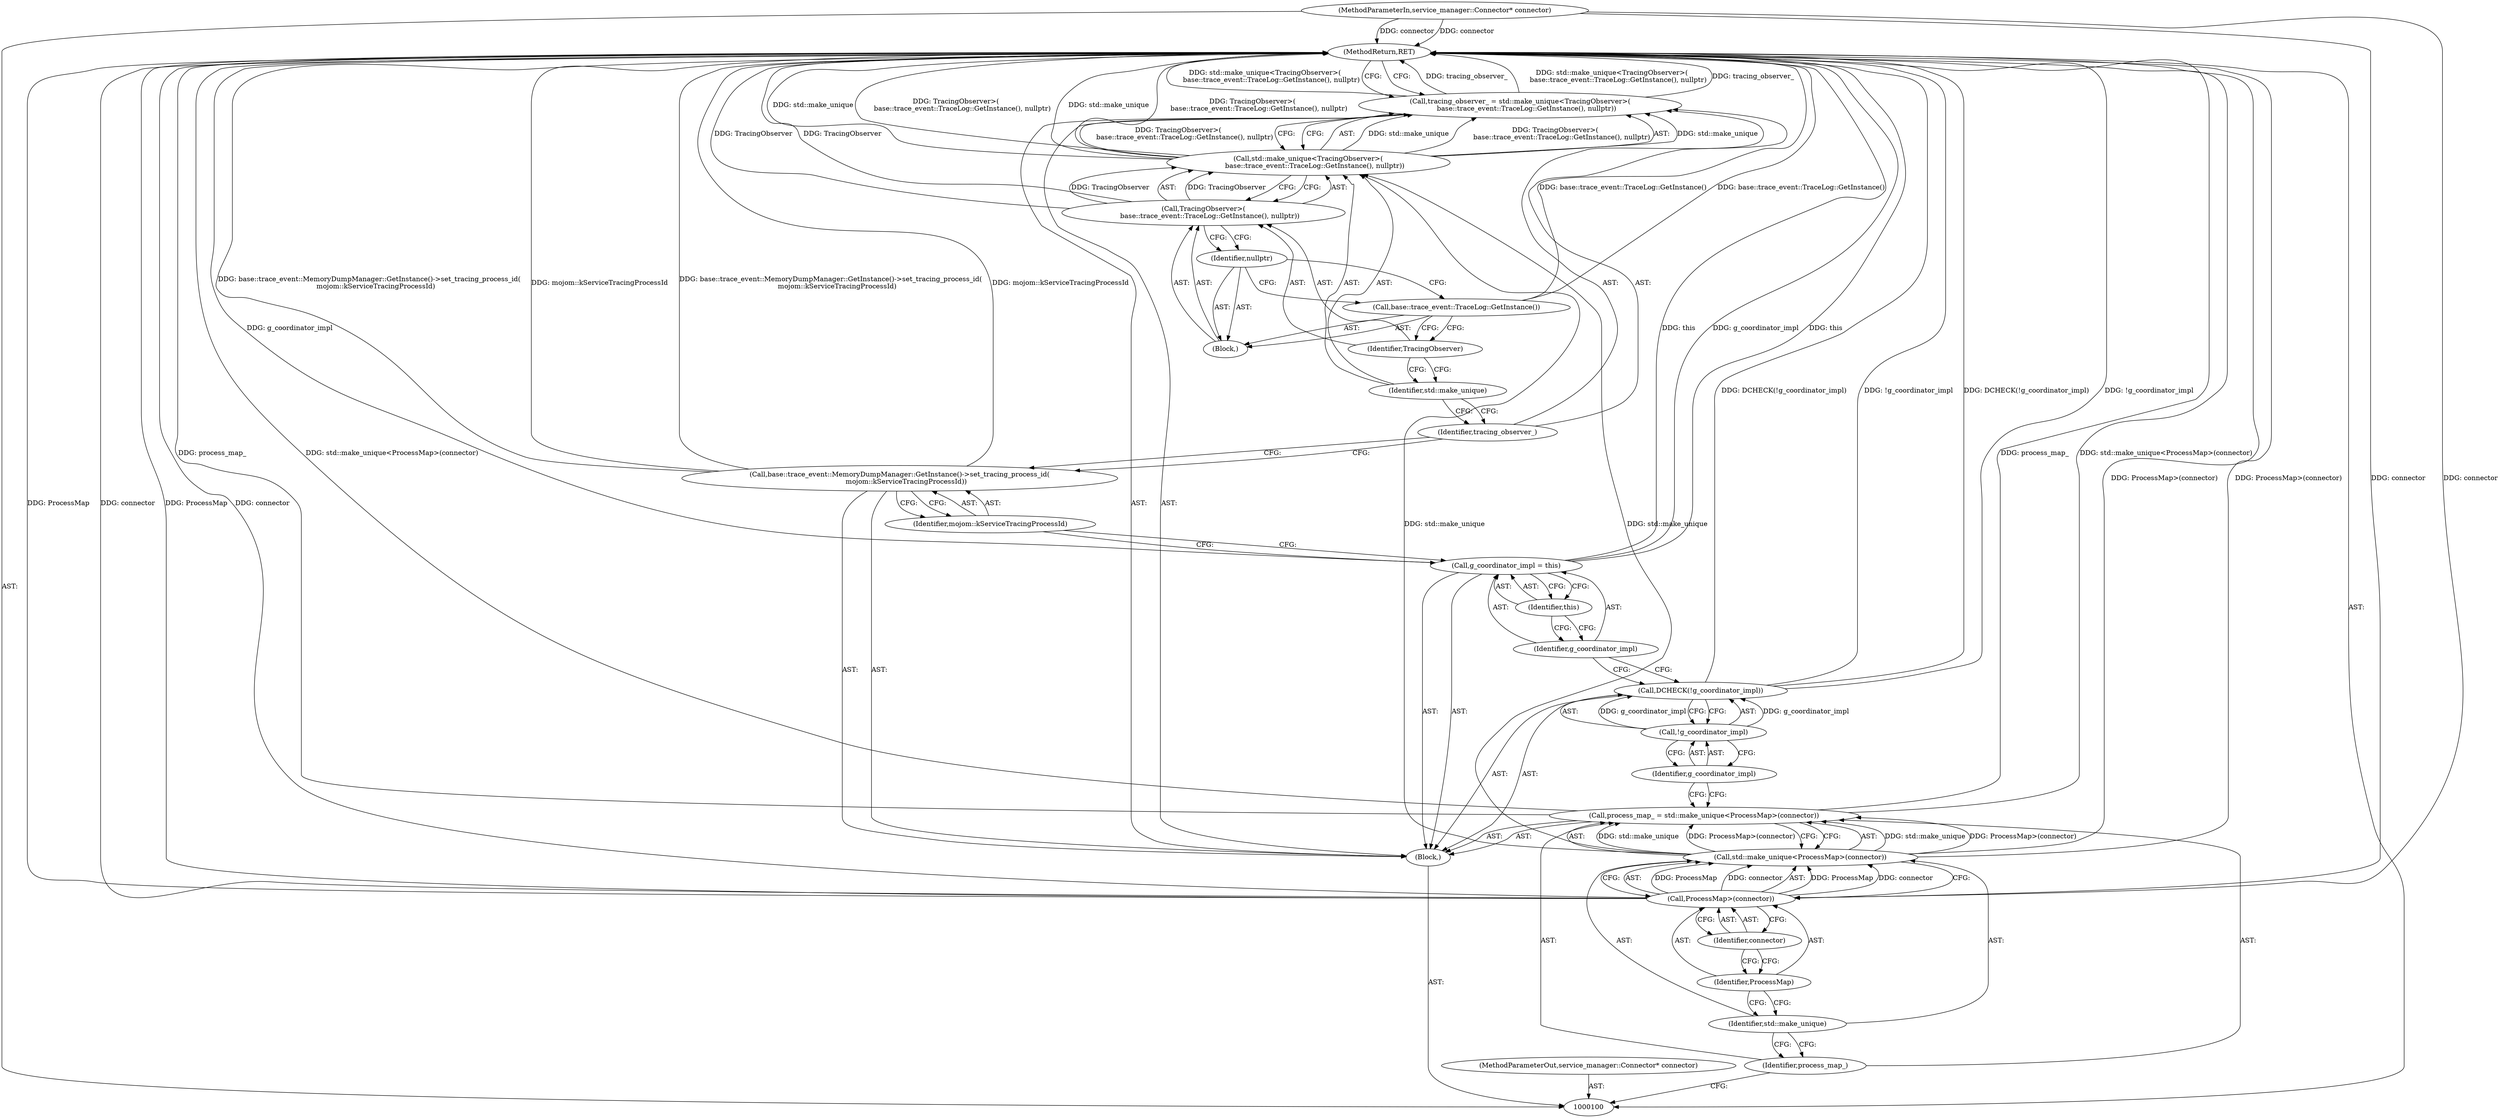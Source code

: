 digraph "0_Chrome_fa76a9f7ef6a028f83f97c181b150ecfd2b13be1" {
"1000127" [label="(MethodReturn,RET)"];
"1000101" [label="(MethodParameterIn,service_manager::Connector* connector)"];
"1000163" [label="(MethodParameterOut,service_manager::Connector* connector)"];
"1000118" [label="(Call,tracing_observer_ = std::make_unique<TracingObserver>(\n      base::trace_event::TraceLog::GetInstance(), nullptr))"];
"1000119" [label="(Identifier,tracing_observer_)"];
"1000120" [label="(Call,std::make_unique<TracingObserver>(\n      base::trace_event::TraceLog::GetInstance(), nullptr))"];
"1000121" [label="(Identifier,std::make_unique)"];
"1000122" [label="(Call,TracingObserver>(\n      base::trace_event::TraceLog::GetInstance(), nullptr))"];
"1000123" [label="(Identifier,TracingObserver)"];
"1000126" [label="(Identifier,nullptr)"];
"1000124" [label="(Block,)"];
"1000125" [label="(Call,base::trace_event::TraceLog::GetInstance())"];
"1000102" [label="(Block,)"];
"1000105" [label="(Call,std::make_unique<ProcessMap>(connector))"];
"1000106" [label="(Identifier,std::make_unique)"];
"1000103" [label="(Call,process_map_ = std::make_unique<ProcessMap>(connector))"];
"1000104" [label="(Identifier,process_map_)"];
"1000107" [label="(Call,ProcessMap>(connector))"];
"1000108" [label="(Identifier,ProcessMap)"];
"1000109" [label="(Identifier,connector)"];
"1000111" [label="(Call,!g_coordinator_impl)"];
"1000112" [label="(Identifier,g_coordinator_impl)"];
"1000110" [label="(Call,DCHECK(!g_coordinator_impl))"];
"1000115" [label="(Identifier,this)"];
"1000113" [label="(Call,g_coordinator_impl = this)"];
"1000114" [label="(Identifier,g_coordinator_impl)"];
"1000116" [label="(Call,base::trace_event::MemoryDumpManager::GetInstance()->set_tracing_process_id(\n      mojom::kServiceTracingProcessId))"];
"1000117" [label="(Identifier,mojom::kServiceTracingProcessId)"];
"1000127" -> "1000100"  [label="AST: "];
"1000127" -> "1000118"  [label="CFG: "];
"1000116" -> "1000127"  [label="DDG: mojom::kServiceTracingProcessId"];
"1000116" -> "1000127"  [label="DDG: base::trace_event::MemoryDumpManager::GetInstance()->set_tracing_process_id(\n      mojom::kServiceTracingProcessId)"];
"1000125" -> "1000127"  [label="DDG: base::trace_event::TraceLog::GetInstance()"];
"1000107" -> "1000127"  [label="DDG: ProcessMap"];
"1000107" -> "1000127"  [label="DDG: connector"];
"1000105" -> "1000127"  [label="DDG: ProcessMap>(connector)"];
"1000103" -> "1000127"  [label="DDG: process_map_"];
"1000103" -> "1000127"  [label="DDG: std::make_unique<ProcessMap>(connector)"];
"1000113" -> "1000127"  [label="DDG: g_coordinator_impl"];
"1000113" -> "1000127"  [label="DDG: this"];
"1000122" -> "1000127"  [label="DDG: TracingObserver"];
"1000120" -> "1000127"  [label="DDG: TracingObserver>(\n      base::trace_event::TraceLog::GetInstance(), nullptr)"];
"1000120" -> "1000127"  [label="DDG: std::make_unique"];
"1000118" -> "1000127"  [label="DDG: tracing_observer_"];
"1000118" -> "1000127"  [label="DDG: std::make_unique<TracingObserver>(\n      base::trace_event::TraceLog::GetInstance(), nullptr)"];
"1000101" -> "1000127"  [label="DDG: connector"];
"1000110" -> "1000127"  [label="DDG: DCHECK(!g_coordinator_impl)"];
"1000110" -> "1000127"  [label="DDG: !g_coordinator_impl"];
"1000101" -> "1000100"  [label="AST: "];
"1000101" -> "1000127"  [label="DDG: connector"];
"1000101" -> "1000107"  [label="DDG: connector"];
"1000163" -> "1000100"  [label="AST: "];
"1000118" -> "1000102"  [label="AST: "];
"1000118" -> "1000120"  [label="CFG: "];
"1000119" -> "1000118"  [label="AST: "];
"1000120" -> "1000118"  [label="AST: "];
"1000127" -> "1000118"  [label="CFG: "];
"1000118" -> "1000127"  [label="DDG: tracing_observer_"];
"1000118" -> "1000127"  [label="DDG: std::make_unique<TracingObserver>(\n      base::trace_event::TraceLog::GetInstance(), nullptr)"];
"1000120" -> "1000118"  [label="DDG: std::make_unique"];
"1000120" -> "1000118"  [label="DDG: TracingObserver>(\n      base::trace_event::TraceLog::GetInstance(), nullptr)"];
"1000119" -> "1000118"  [label="AST: "];
"1000119" -> "1000116"  [label="CFG: "];
"1000121" -> "1000119"  [label="CFG: "];
"1000120" -> "1000118"  [label="AST: "];
"1000120" -> "1000122"  [label="CFG: "];
"1000121" -> "1000120"  [label="AST: "];
"1000122" -> "1000120"  [label="AST: "];
"1000118" -> "1000120"  [label="CFG: "];
"1000120" -> "1000127"  [label="DDG: TracingObserver>(\n      base::trace_event::TraceLog::GetInstance(), nullptr)"];
"1000120" -> "1000127"  [label="DDG: std::make_unique"];
"1000120" -> "1000118"  [label="DDG: std::make_unique"];
"1000120" -> "1000118"  [label="DDG: TracingObserver>(\n      base::trace_event::TraceLog::GetInstance(), nullptr)"];
"1000105" -> "1000120"  [label="DDG: std::make_unique"];
"1000122" -> "1000120"  [label="DDG: TracingObserver"];
"1000121" -> "1000120"  [label="AST: "];
"1000121" -> "1000119"  [label="CFG: "];
"1000123" -> "1000121"  [label="CFG: "];
"1000122" -> "1000120"  [label="AST: "];
"1000122" -> "1000126"  [label="CFG: "];
"1000123" -> "1000122"  [label="AST: "];
"1000124" -> "1000122"  [label="AST: "];
"1000120" -> "1000122"  [label="CFG: "];
"1000122" -> "1000127"  [label="DDG: TracingObserver"];
"1000122" -> "1000120"  [label="DDG: TracingObserver"];
"1000123" -> "1000122"  [label="AST: "];
"1000123" -> "1000121"  [label="CFG: "];
"1000125" -> "1000123"  [label="CFG: "];
"1000126" -> "1000124"  [label="AST: "];
"1000126" -> "1000125"  [label="CFG: "];
"1000122" -> "1000126"  [label="CFG: "];
"1000124" -> "1000122"  [label="AST: "];
"1000125" -> "1000124"  [label="AST: "];
"1000126" -> "1000124"  [label="AST: "];
"1000125" -> "1000124"  [label="AST: "];
"1000125" -> "1000123"  [label="CFG: "];
"1000126" -> "1000125"  [label="CFG: "];
"1000125" -> "1000127"  [label="DDG: base::trace_event::TraceLog::GetInstance()"];
"1000102" -> "1000100"  [label="AST: "];
"1000103" -> "1000102"  [label="AST: "];
"1000110" -> "1000102"  [label="AST: "];
"1000113" -> "1000102"  [label="AST: "];
"1000116" -> "1000102"  [label="AST: "];
"1000118" -> "1000102"  [label="AST: "];
"1000105" -> "1000103"  [label="AST: "];
"1000105" -> "1000107"  [label="CFG: "];
"1000106" -> "1000105"  [label="AST: "];
"1000107" -> "1000105"  [label="AST: "];
"1000103" -> "1000105"  [label="CFG: "];
"1000105" -> "1000127"  [label="DDG: ProcessMap>(connector)"];
"1000105" -> "1000103"  [label="DDG: std::make_unique"];
"1000105" -> "1000103"  [label="DDG: ProcessMap>(connector)"];
"1000107" -> "1000105"  [label="DDG: ProcessMap"];
"1000107" -> "1000105"  [label="DDG: connector"];
"1000105" -> "1000120"  [label="DDG: std::make_unique"];
"1000106" -> "1000105"  [label="AST: "];
"1000106" -> "1000104"  [label="CFG: "];
"1000108" -> "1000106"  [label="CFG: "];
"1000103" -> "1000102"  [label="AST: "];
"1000103" -> "1000105"  [label="CFG: "];
"1000104" -> "1000103"  [label="AST: "];
"1000105" -> "1000103"  [label="AST: "];
"1000112" -> "1000103"  [label="CFG: "];
"1000103" -> "1000127"  [label="DDG: process_map_"];
"1000103" -> "1000127"  [label="DDG: std::make_unique<ProcessMap>(connector)"];
"1000105" -> "1000103"  [label="DDG: std::make_unique"];
"1000105" -> "1000103"  [label="DDG: ProcessMap>(connector)"];
"1000104" -> "1000103"  [label="AST: "];
"1000104" -> "1000100"  [label="CFG: "];
"1000106" -> "1000104"  [label="CFG: "];
"1000107" -> "1000105"  [label="AST: "];
"1000107" -> "1000109"  [label="CFG: "];
"1000108" -> "1000107"  [label="AST: "];
"1000109" -> "1000107"  [label="AST: "];
"1000105" -> "1000107"  [label="CFG: "];
"1000107" -> "1000127"  [label="DDG: ProcessMap"];
"1000107" -> "1000127"  [label="DDG: connector"];
"1000107" -> "1000105"  [label="DDG: ProcessMap"];
"1000107" -> "1000105"  [label="DDG: connector"];
"1000101" -> "1000107"  [label="DDG: connector"];
"1000108" -> "1000107"  [label="AST: "];
"1000108" -> "1000106"  [label="CFG: "];
"1000109" -> "1000108"  [label="CFG: "];
"1000109" -> "1000107"  [label="AST: "];
"1000109" -> "1000108"  [label="CFG: "];
"1000107" -> "1000109"  [label="CFG: "];
"1000111" -> "1000110"  [label="AST: "];
"1000111" -> "1000112"  [label="CFG: "];
"1000112" -> "1000111"  [label="AST: "];
"1000110" -> "1000111"  [label="CFG: "];
"1000111" -> "1000110"  [label="DDG: g_coordinator_impl"];
"1000112" -> "1000111"  [label="AST: "];
"1000112" -> "1000103"  [label="CFG: "];
"1000111" -> "1000112"  [label="CFG: "];
"1000110" -> "1000102"  [label="AST: "];
"1000110" -> "1000111"  [label="CFG: "];
"1000111" -> "1000110"  [label="AST: "];
"1000114" -> "1000110"  [label="CFG: "];
"1000110" -> "1000127"  [label="DDG: DCHECK(!g_coordinator_impl)"];
"1000110" -> "1000127"  [label="DDG: !g_coordinator_impl"];
"1000111" -> "1000110"  [label="DDG: g_coordinator_impl"];
"1000115" -> "1000113"  [label="AST: "];
"1000115" -> "1000114"  [label="CFG: "];
"1000113" -> "1000115"  [label="CFG: "];
"1000113" -> "1000102"  [label="AST: "];
"1000113" -> "1000115"  [label="CFG: "];
"1000114" -> "1000113"  [label="AST: "];
"1000115" -> "1000113"  [label="AST: "];
"1000117" -> "1000113"  [label="CFG: "];
"1000113" -> "1000127"  [label="DDG: g_coordinator_impl"];
"1000113" -> "1000127"  [label="DDG: this"];
"1000114" -> "1000113"  [label="AST: "];
"1000114" -> "1000110"  [label="CFG: "];
"1000115" -> "1000114"  [label="CFG: "];
"1000116" -> "1000102"  [label="AST: "];
"1000116" -> "1000117"  [label="CFG: "];
"1000117" -> "1000116"  [label="AST: "];
"1000119" -> "1000116"  [label="CFG: "];
"1000116" -> "1000127"  [label="DDG: mojom::kServiceTracingProcessId"];
"1000116" -> "1000127"  [label="DDG: base::trace_event::MemoryDumpManager::GetInstance()->set_tracing_process_id(\n      mojom::kServiceTracingProcessId)"];
"1000117" -> "1000116"  [label="AST: "];
"1000117" -> "1000113"  [label="CFG: "];
"1000116" -> "1000117"  [label="CFG: "];
}
